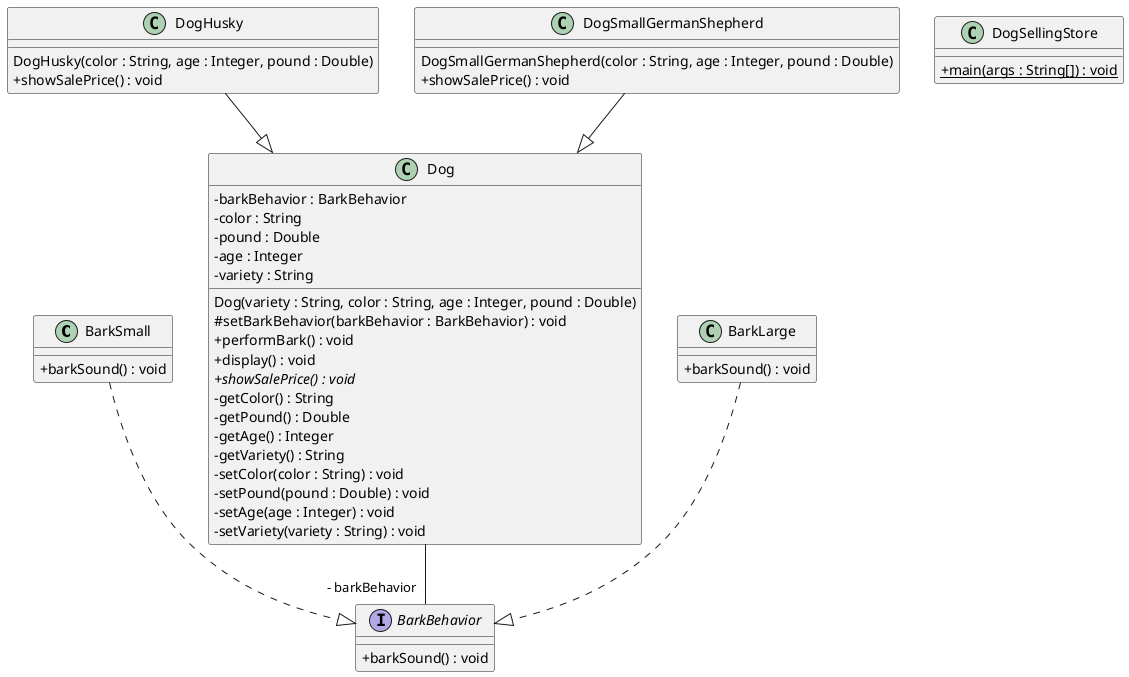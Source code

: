 @startuml
skinparam classAttributeIconSize 0
class BarkSmall{
+ barkSound() : void
}
BarkSmall ..|> BarkBehavior
class DogHusky{
DogHusky(color : String, age : Integer, pound : Double)
+ showSalePrice() : void
}
DogHusky --|> Dog
class BarkLarge{
+ barkSound() : void
}
BarkLarge ..|> BarkBehavior
class DogSellingStore{
+ {static} main(args : String[]) : void
}
class Dog{
- barkBehavior : BarkBehavior
- color : String
- pound : Double
- age : Integer
- variety : String
Dog(variety : String, color : String, age : Integer, pound : Double)
# setBarkBehavior(barkBehavior : BarkBehavior) : void
+ performBark() : void
+ display() : void
+ {abstract} showSalePrice() : void
- getColor() : String
- getPound() : Double
- getAge() : Integer
- getVariety() : String
- setColor(color : String) : void
- setPound(pound : Double) : void
- setAge(age : Integer) : void
- setVariety(variety : String) : void
}
class DogSmallGermanShepherd{
DogSmallGermanShepherd(color : String, age : Integer, pound : Double)
+ showSalePrice() : void
}
DogSmallGermanShepherd --|> Dog
Dog--"- barkBehavior" BarkBehavior
interface BarkBehavior{
+ barkSound() : void
}
@enduml